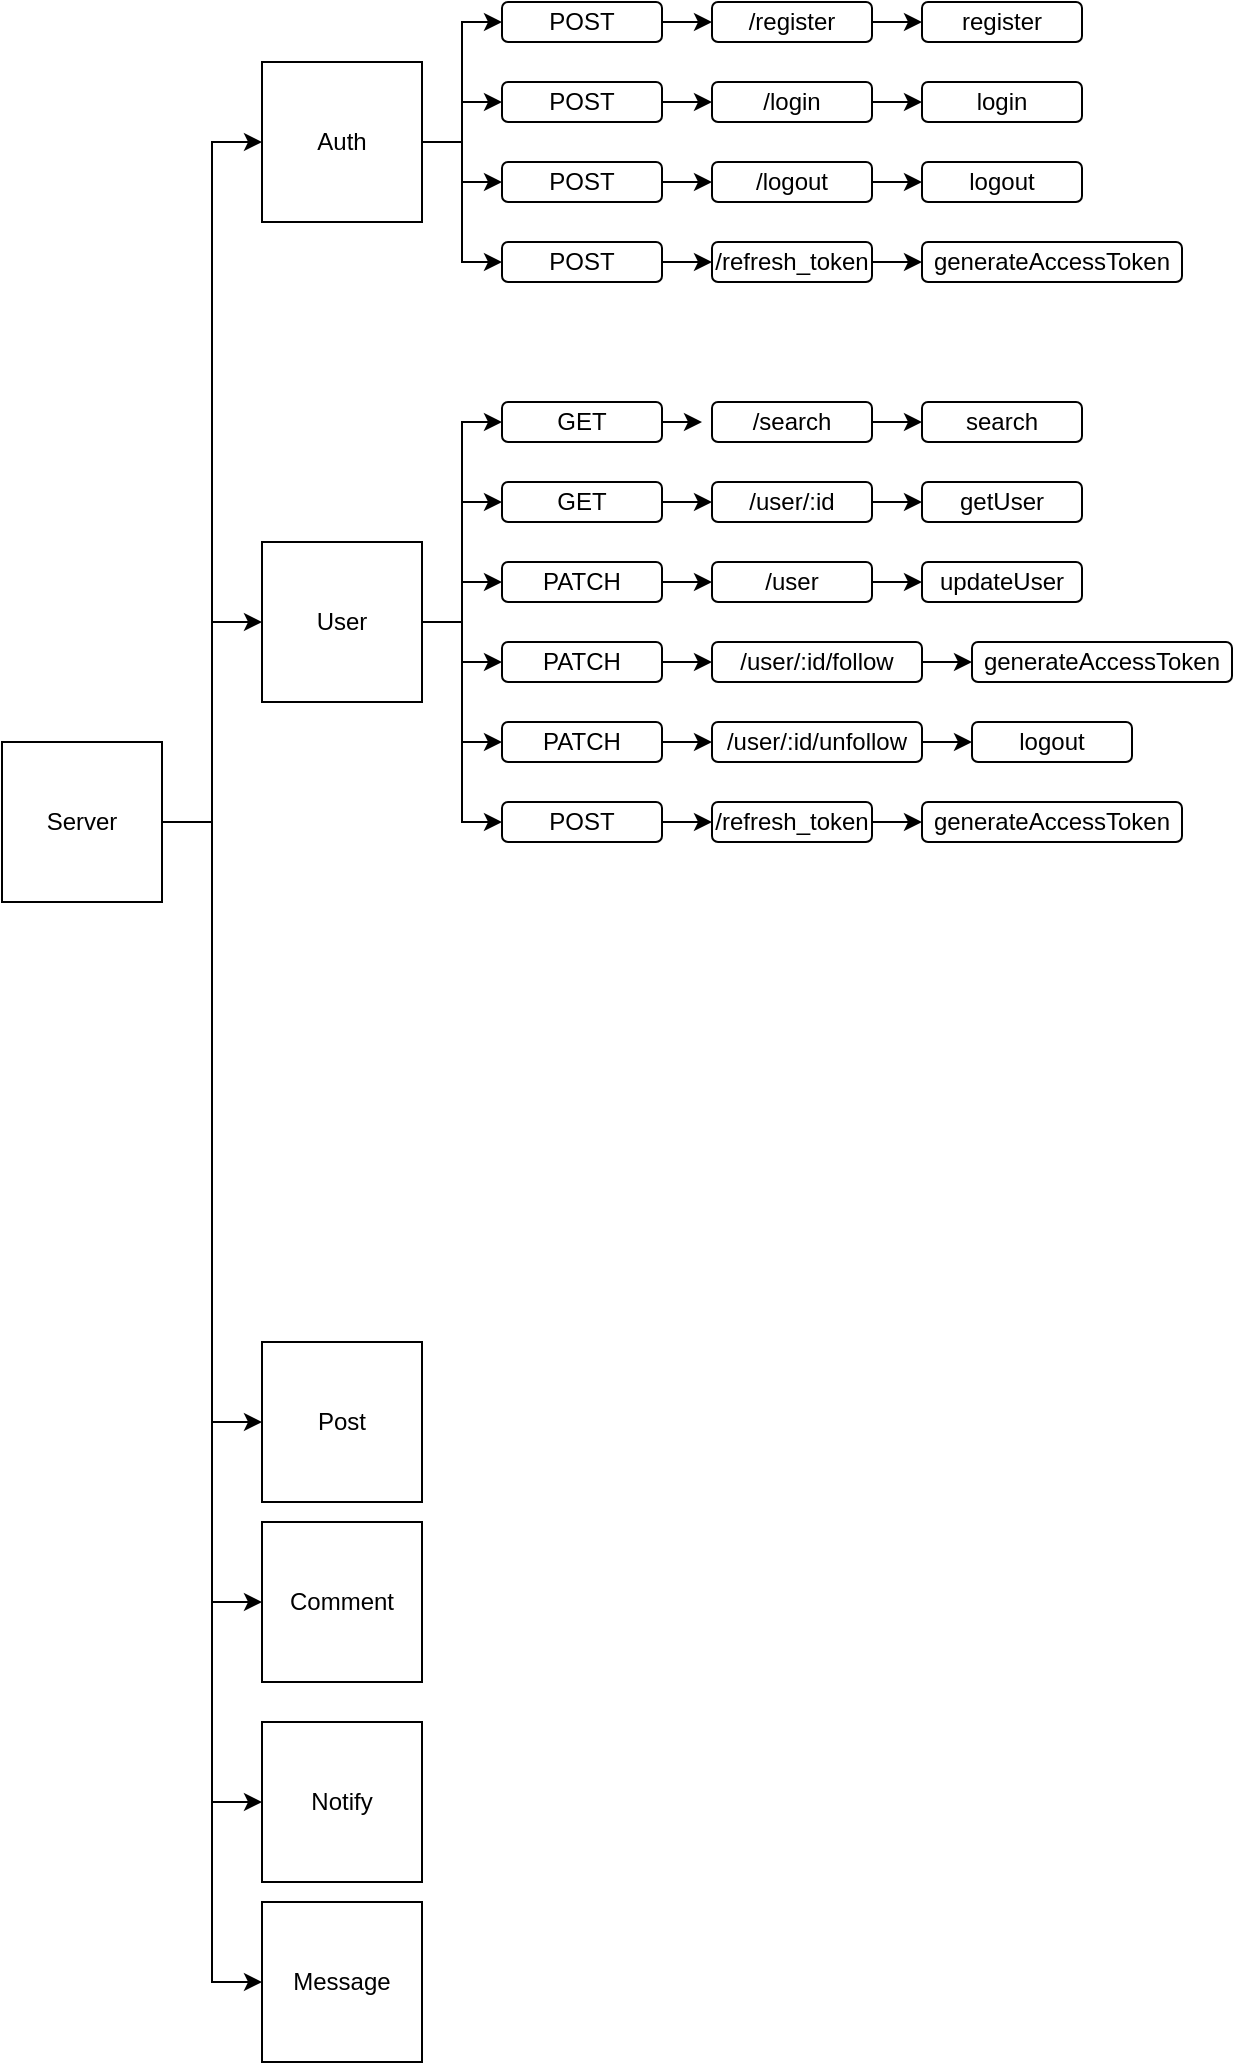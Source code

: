<mxfile version="17.4.6" type="github">
  <diagram id="-AIn9_jZkJaEOOXUaaFC" name="Page-1">
    <mxGraphModel dx="496" dy="275" grid="1" gridSize="10" guides="1" tooltips="1" connect="1" arrows="1" fold="1" page="1" pageScale="1" pageWidth="850" pageHeight="1100" math="0" shadow="0">
      <root>
        <mxCell id="0" />
        <mxCell id="1" parent="0" />
        <mxCell id="oRPkmb5jc26MxPRfLBFK-3" style="edgeStyle=orthogonalEdgeStyle;rounded=0;orthogonalLoop=1;jettySize=auto;html=1;entryX=0;entryY=0.5;entryDx=0;entryDy=0;" edge="1" parent="1" source="oRPkmb5jc26MxPRfLBFK-1" target="oRPkmb5jc26MxPRfLBFK-2">
          <mxGeometry relative="1" as="geometry" />
        </mxCell>
        <mxCell id="oRPkmb5jc26MxPRfLBFK-12" style="edgeStyle=orthogonalEdgeStyle;rounded=0;orthogonalLoop=1;jettySize=auto;html=1;exitX=1;exitY=0.5;exitDx=0;exitDy=0;entryX=0;entryY=0.5;entryDx=0;entryDy=0;" edge="1" parent="1" source="oRPkmb5jc26MxPRfLBFK-1" target="oRPkmb5jc26MxPRfLBFK-9">
          <mxGeometry relative="1" as="geometry" />
        </mxCell>
        <mxCell id="oRPkmb5jc26MxPRfLBFK-13" style="edgeStyle=orthogonalEdgeStyle;rounded=0;orthogonalLoop=1;jettySize=auto;html=1;entryX=0;entryY=0.5;entryDx=0;entryDy=0;" edge="1" parent="1" source="oRPkmb5jc26MxPRfLBFK-1" target="oRPkmb5jc26MxPRfLBFK-10">
          <mxGeometry relative="1" as="geometry" />
        </mxCell>
        <mxCell id="oRPkmb5jc26MxPRfLBFK-14" style="edgeStyle=orthogonalEdgeStyle;rounded=0;orthogonalLoop=1;jettySize=auto;html=1;entryX=0;entryY=0.5;entryDx=0;entryDy=0;" edge="1" parent="1" source="oRPkmb5jc26MxPRfLBFK-1" target="oRPkmb5jc26MxPRfLBFK-11">
          <mxGeometry relative="1" as="geometry" />
        </mxCell>
        <mxCell id="oRPkmb5jc26MxPRfLBFK-69" style="edgeStyle=orthogonalEdgeStyle;rounded=0;orthogonalLoop=1;jettySize=auto;html=1;entryX=0;entryY=0.5;entryDx=0;entryDy=0;fontColor=#FDFFFC;" edge="1" parent="1" source="oRPkmb5jc26MxPRfLBFK-1" target="oRPkmb5jc26MxPRfLBFK-4">
          <mxGeometry relative="1" as="geometry" />
        </mxCell>
        <mxCell id="oRPkmb5jc26MxPRfLBFK-70" style="edgeStyle=orthogonalEdgeStyle;rounded=0;orthogonalLoop=1;jettySize=auto;html=1;entryX=0;entryY=0.5;entryDx=0;entryDy=0;fontColor=#FDFFFC;" edge="1" parent="1" source="oRPkmb5jc26MxPRfLBFK-1" target="oRPkmb5jc26MxPRfLBFK-6">
          <mxGeometry relative="1" as="geometry" />
        </mxCell>
        <mxCell id="oRPkmb5jc26MxPRfLBFK-1" value="Server" style="whiteSpace=wrap;html=1;aspect=fixed;" vertex="1" parent="1">
          <mxGeometry x="30" y="380" width="80" height="80" as="geometry" />
        </mxCell>
        <mxCell id="oRPkmb5jc26MxPRfLBFK-24" style="edgeStyle=orthogonalEdgeStyle;rounded=0;orthogonalLoop=1;jettySize=auto;html=1;entryX=0;entryY=0.5;entryDx=0;entryDy=0;fontColor=#FDFFFC;" edge="1" parent="1" source="oRPkmb5jc26MxPRfLBFK-2" target="oRPkmb5jc26MxPRfLBFK-15">
          <mxGeometry relative="1" as="geometry" />
        </mxCell>
        <mxCell id="oRPkmb5jc26MxPRfLBFK-25" style="edgeStyle=orthogonalEdgeStyle;rounded=0;orthogonalLoop=1;jettySize=auto;html=1;fontColor=#FDFFFC;" edge="1" parent="1" source="oRPkmb5jc26MxPRfLBFK-2" target="oRPkmb5jc26MxPRfLBFK-16">
          <mxGeometry relative="1" as="geometry" />
        </mxCell>
        <mxCell id="oRPkmb5jc26MxPRfLBFK-26" style="edgeStyle=orthogonalEdgeStyle;rounded=0;orthogonalLoop=1;jettySize=auto;html=1;entryX=0;entryY=0.5;entryDx=0;entryDy=0;fontColor=#FDFFFC;" edge="1" parent="1" source="oRPkmb5jc26MxPRfLBFK-2" target="oRPkmb5jc26MxPRfLBFK-20">
          <mxGeometry relative="1" as="geometry" />
        </mxCell>
        <mxCell id="oRPkmb5jc26MxPRfLBFK-27" style="edgeStyle=orthogonalEdgeStyle;rounded=0;orthogonalLoop=1;jettySize=auto;html=1;entryX=0;entryY=0.5;entryDx=0;entryDy=0;fontColor=#FDFFFC;" edge="1" parent="1" source="oRPkmb5jc26MxPRfLBFK-2" target="oRPkmb5jc26MxPRfLBFK-22">
          <mxGeometry relative="1" as="geometry" />
        </mxCell>
        <mxCell id="oRPkmb5jc26MxPRfLBFK-2" value="Auth" style="whiteSpace=wrap;html=1;aspect=fixed;" vertex="1" parent="1">
          <mxGeometry x="160" y="40" width="80" height="80" as="geometry" />
        </mxCell>
        <mxCell id="oRPkmb5jc26MxPRfLBFK-63" style="edgeStyle=orthogonalEdgeStyle;rounded=0;orthogonalLoop=1;jettySize=auto;html=1;entryX=0;entryY=0.5;entryDx=0;entryDy=0;fontColor=#FDFFFC;" edge="1" parent="1" source="oRPkmb5jc26MxPRfLBFK-4" target="oRPkmb5jc26MxPRfLBFK-47">
          <mxGeometry relative="1" as="geometry" />
        </mxCell>
        <mxCell id="oRPkmb5jc26MxPRfLBFK-64" style="edgeStyle=orthogonalEdgeStyle;rounded=0;orthogonalLoop=1;jettySize=auto;html=1;entryX=0;entryY=0.5;entryDx=0;entryDy=0;fontColor=#FDFFFC;" edge="1" parent="1" source="oRPkmb5jc26MxPRfLBFK-4" target="oRPkmb5jc26MxPRfLBFK-48">
          <mxGeometry relative="1" as="geometry" />
        </mxCell>
        <mxCell id="oRPkmb5jc26MxPRfLBFK-65" style="edgeStyle=orthogonalEdgeStyle;rounded=0;orthogonalLoop=1;jettySize=auto;html=1;entryX=0;entryY=0.5;entryDx=0;entryDy=0;fontColor=#FDFFFC;" edge="1" parent="1" source="oRPkmb5jc26MxPRfLBFK-4" target="oRPkmb5jc26MxPRfLBFK-46">
          <mxGeometry relative="1" as="geometry" />
        </mxCell>
        <mxCell id="oRPkmb5jc26MxPRfLBFK-66" style="edgeStyle=orthogonalEdgeStyle;rounded=0;orthogonalLoop=1;jettySize=auto;html=1;entryX=0;entryY=0.5;entryDx=0;entryDy=0;fontColor=#FDFFFC;" edge="1" parent="1" source="oRPkmb5jc26MxPRfLBFK-4" target="oRPkmb5jc26MxPRfLBFK-45">
          <mxGeometry relative="1" as="geometry" />
        </mxCell>
        <mxCell id="oRPkmb5jc26MxPRfLBFK-67" style="edgeStyle=orthogonalEdgeStyle;rounded=0;orthogonalLoop=1;jettySize=auto;html=1;entryX=0;entryY=0.5;entryDx=0;entryDy=0;fontColor=#FDFFFC;" edge="1" parent="1" source="oRPkmb5jc26MxPRfLBFK-4" target="oRPkmb5jc26MxPRfLBFK-57">
          <mxGeometry relative="1" as="geometry" />
        </mxCell>
        <mxCell id="oRPkmb5jc26MxPRfLBFK-68" style="edgeStyle=orthogonalEdgeStyle;rounded=0;orthogonalLoop=1;jettySize=auto;html=1;entryX=0;entryY=0.5;entryDx=0;entryDy=0;fontColor=#FDFFFC;" edge="1" parent="1" source="oRPkmb5jc26MxPRfLBFK-4" target="oRPkmb5jc26MxPRfLBFK-58">
          <mxGeometry relative="1" as="geometry" />
        </mxCell>
        <mxCell id="oRPkmb5jc26MxPRfLBFK-4" value="User" style="whiteSpace=wrap;html=1;aspect=fixed;" vertex="1" parent="1">
          <mxGeometry x="160" y="280" width="80" height="80" as="geometry" />
        </mxCell>
        <mxCell id="oRPkmb5jc26MxPRfLBFK-6" value="Post" style="whiteSpace=wrap;html=1;aspect=fixed;" vertex="1" parent="1">
          <mxGeometry x="160" y="680" width="80" height="80" as="geometry" />
        </mxCell>
        <mxCell id="oRPkmb5jc26MxPRfLBFK-9" value="Comment" style="whiteSpace=wrap;html=1;aspect=fixed;" vertex="1" parent="1">
          <mxGeometry x="160" y="770" width="80" height="80" as="geometry" />
        </mxCell>
        <mxCell id="oRPkmb5jc26MxPRfLBFK-10" value="Notify" style="whiteSpace=wrap;html=1;aspect=fixed;" vertex="1" parent="1">
          <mxGeometry x="160" y="870" width="80" height="80" as="geometry" />
        </mxCell>
        <mxCell id="oRPkmb5jc26MxPRfLBFK-11" value="Message" style="whiteSpace=wrap;html=1;aspect=fixed;" vertex="1" parent="1">
          <mxGeometry x="160" y="960" width="80" height="80" as="geometry" />
        </mxCell>
        <mxCell id="oRPkmb5jc26MxPRfLBFK-29" style="edgeStyle=orthogonalEdgeStyle;rounded=0;orthogonalLoop=1;jettySize=auto;html=1;fontColor=#FDFFFC;" edge="1" parent="1" source="oRPkmb5jc26MxPRfLBFK-15" target="oRPkmb5jc26MxPRfLBFK-28">
          <mxGeometry relative="1" as="geometry" />
        </mxCell>
        <mxCell id="oRPkmb5jc26MxPRfLBFK-15" value="POST" style="rounded=1;whiteSpace=wrap;html=1;" vertex="1" parent="1">
          <mxGeometry x="280" y="10" width="80" height="20" as="geometry" />
        </mxCell>
        <mxCell id="oRPkmb5jc26MxPRfLBFK-32" style="edgeStyle=orthogonalEdgeStyle;rounded=0;orthogonalLoop=1;jettySize=auto;html=1;entryX=0;entryY=0.5;entryDx=0;entryDy=0;fontColor=#FDFFFC;" edge="1" parent="1" source="oRPkmb5jc26MxPRfLBFK-16" target="oRPkmb5jc26MxPRfLBFK-31">
          <mxGeometry relative="1" as="geometry" />
        </mxCell>
        <mxCell id="oRPkmb5jc26MxPRfLBFK-16" value="POST" style="rounded=1;whiteSpace=wrap;html=1;" vertex="1" parent="1">
          <mxGeometry x="280" y="50" width="80" height="20" as="geometry" />
        </mxCell>
        <mxCell id="oRPkmb5jc26MxPRfLBFK-34" style="edgeStyle=orthogonalEdgeStyle;rounded=0;orthogonalLoop=1;jettySize=auto;html=1;entryX=0;entryY=0.5;entryDx=0;entryDy=0;fontColor=#FDFFFC;" edge="1" parent="1" source="oRPkmb5jc26MxPRfLBFK-20" target="oRPkmb5jc26MxPRfLBFK-33">
          <mxGeometry relative="1" as="geometry" />
        </mxCell>
        <mxCell id="oRPkmb5jc26MxPRfLBFK-20" value="POST" style="rounded=1;whiteSpace=wrap;html=1;" vertex="1" parent="1">
          <mxGeometry x="280" y="90" width="80" height="20" as="geometry" />
        </mxCell>
        <mxCell id="oRPkmb5jc26MxPRfLBFK-36" style="edgeStyle=orthogonalEdgeStyle;rounded=0;orthogonalLoop=1;jettySize=auto;html=1;entryX=0;entryY=0.5;entryDx=0;entryDy=0;fontColor=#FDFFFC;" edge="1" parent="1" source="oRPkmb5jc26MxPRfLBFK-22" target="oRPkmb5jc26MxPRfLBFK-35">
          <mxGeometry relative="1" as="geometry" />
        </mxCell>
        <mxCell id="oRPkmb5jc26MxPRfLBFK-22" value="POST" style="rounded=1;whiteSpace=wrap;html=1;" vertex="1" parent="1">
          <mxGeometry x="280" y="130" width="80" height="20" as="geometry" />
        </mxCell>
        <mxCell id="oRPkmb5jc26MxPRfLBFK-38" style="edgeStyle=orthogonalEdgeStyle;rounded=0;orthogonalLoop=1;jettySize=auto;html=1;fontColor=#FDFFFC;" edge="1" parent="1" source="oRPkmb5jc26MxPRfLBFK-28" target="oRPkmb5jc26MxPRfLBFK-37">
          <mxGeometry relative="1" as="geometry" />
        </mxCell>
        <mxCell id="oRPkmb5jc26MxPRfLBFK-28" value="/register" style="rounded=1;whiteSpace=wrap;html=1;" vertex="1" parent="1">
          <mxGeometry x="385" y="10" width="80" height="20" as="geometry" />
        </mxCell>
        <mxCell id="oRPkmb5jc26MxPRfLBFK-42" style="edgeStyle=orthogonalEdgeStyle;rounded=0;orthogonalLoop=1;jettySize=auto;html=1;fontColor=#FDFFFC;" edge="1" parent="1" source="oRPkmb5jc26MxPRfLBFK-31" target="oRPkmb5jc26MxPRfLBFK-39">
          <mxGeometry relative="1" as="geometry" />
        </mxCell>
        <mxCell id="oRPkmb5jc26MxPRfLBFK-31" value="/login" style="rounded=1;whiteSpace=wrap;html=1;" vertex="1" parent="1">
          <mxGeometry x="385" y="50" width="80" height="20" as="geometry" />
        </mxCell>
        <mxCell id="oRPkmb5jc26MxPRfLBFK-43" style="edgeStyle=orthogonalEdgeStyle;rounded=0;orthogonalLoop=1;jettySize=auto;html=1;fontColor=#FDFFFC;" edge="1" parent="1" source="oRPkmb5jc26MxPRfLBFK-33" target="oRPkmb5jc26MxPRfLBFK-40">
          <mxGeometry relative="1" as="geometry" />
        </mxCell>
        <mxCell id="oRPkmb5jc26MxPRfLBFK-33" value="/logout" style="rounded=1;whiteSpace=wrap;html=1;" vertex="1" parent="1">
          <mxGeometry x="385" y="90" width="80" height="20" as="geometry" />
        </mxCell>
        <mxCell id="oRPkmb5jc26MxPRfLBFK-44" style="edgeStyle=orthogonalEdgeStyle;rounded=0;orthogonalLoop=1;jettySize=auto;html=1;fontColor=#FDFFFC;" edge="1" parent="1" source="oRPkmb5jc26MxPRfLBFK-35" target="oRPkmb5jc26MxPRfLBFK-41">
          <mxGeometry relative="1" as="geometry" />
        </mxCell>
        <mxCell id="oRPkmb5jc26MxPRfLBFK-35" value="/refresh_token" style="rounded=1;whiteSpace=wrap;html=1;" vertex="1" parent="1">
          <mxGeometry x="385" y="130" width="80" height="20" as="geometry" />
        </mxCell>
        <mxCell id="oRPkmb5jc26MxPRfLBFK-37" value="register" style="rounded=1;whiteSpace=wrap;html=1;" vertex="1" parent="1">
          <mxGeometry x="490" y="10" width="80" height="20" as="geometry" />
        </mxCell>
        <mxCell id="oRPkmb5jc26MxPRfLBFK-39" value="login" style="rounded=1;whiteSpace=wrap;html=1;" vertex="1" parent="1">
          <mxGeometry x="490" y="50" width="80" height="20" as="geometry" />
        </mxCell>
        <mxCell id="oRPkmb5jc26MxPRfLBFK-40" value="logout" style="rounded=1;whiteSpace=wrap;html=1;" vertex="1" parent="1">
          <mxGeometry x="490" y="90" width="80" height="20" as="geometry" />
        </mxCell>
        <mxCell id="oRPkmb5jc26MxPRfLBFK-41" value="generateAccessToken" style="rounded=1;whiteSpace=wrap;html=1;" vertex="1" parent="1">
          <mxGeometry x="490" y="130" width="130" height="20" as="geometry" />
        </mxCell>
        <mxCell id="oRPkmb5jc26MxPRfLBFK-71" style="edgeStyle=orthogonalEdgeStyle;rounded=0;orthogonalLoop=1;jettySize=auto;html=1;fontColor=#FDFFFC;" edge="1" parent="1" source="oRPkmb5jc26MxPRfLBFK-45">
          <mxGeometry relative="1" as="geometry">
            <mxPoint x="380" y="220" as="targetPoint" />
          </mxGeometry>
        </mxCell>
        <mxCell id="oRPkmb5jc26MxPRfLBFK-45" value="GET" style="rounded=1;whiteSpace=wrap;html=1;" vertex="1" parent="1">
          <mxGeometry x="280" y="210" width="80" height="20" as="geometry" />
        </mxCell>
        <mxCell id="oRPkmb5jc26MxPRfLBFK-77" style="edgeStyle=orthogonalEdgeStyle;rounded=0;orthogonalLoop=1;jettySize=auto;html=1;fontColor=#FDFFFC;" edge="1" parent="1" source="oRPkmb5jc26MxPRfLBFK-46" target="oRPkmb5jc26MxPRfLBFK-50">
          <mxGeometry relative="1" as="geometry" />
        </mxCell>
        <mxCell id="oRPkmb5jc26MxPRfLBFK-46" value="GET" style="rounded=1;whiteSpace=wrap;html=1;" vertex="1" parent="1">
          <mxGeometry x="280" y="250" width="80" height="20" as="geometry" />
        </mxCell>
        <mxCell id="oRPkmb5jc26MxPRfLBFK-80" style="edgeStyle=orthogonalEdgeStyle;rounded=0;orthogonalLoop=1;jettySize=auto;html=1;fontColor=#FDFFFC;entryX=0;entryY=0.5;entryDx=0;entryDy=0;" edge="1" parent="1" source="oRPkmb5jc26MxPRfLBFK-47" target="oRPkmb5jc26MxPRfLBFK-51">
          <mxGeometry relative="1" as="geometry">
            <mxPoint x="380" y="300" as="targetPoint" />
          </mxGeometry>
        </mxCell>
        <mxCell id="oRPkmb5jc26MxPRfLBFK-47" value="PATCH" style="rounded=1;whiteSpace=wrap;html=1;" vertex="1" parent="1">
          <mxGeometry x="280" y="290" width="80" height="20" as="geometry" />
        </mxCell>
        <mxCell id="oRPkmb5jc26MxPRfLBFK-82" style="edgeStyle=orthogonalEdgeStyle;rounded=0;orthogonalLoop=1;jettySize=auto;html=1;entryX=0;entryY=0.5;entryDx=0;entryDy=0;fontColor=#FDFFFC;" edge="1" parent="1" source="oRPkmb5jc26MxPRfLBFK-48" target="oRPkmb5jc26MxPRfLBFK-52">
          <mxGeometry relative="1" as="geometry" />
        </mxCell>
        <mxCell id="oRPkmb5jc26MxPRfLBFK-48" value="PATCH" style="rounded=1;whiteSpace=wrap;html=1;" vertex="1" parent="1">
          <mxGeometry x="280" y="330" width="80" height="20" as="geometry" />
        </mxCell>
        <mxCell id="oRPkmb5jc26MxPRfLBFK-72" style="edgeStyle=orthogonalEdgeStyle;rounded=0;orthogonalLoop=1;jettySize=auto;html=1;exitX=1;exitY=0.5;exitDx=0;exitDy=0;entryX=0;entryY=0.5;entryDx=0;entryDy=0;fontColor=#FDFFFC;" edge="1" parent="1" source="oRPkmb5jc26MxPRfLBFK-49" target="oRPkmb5jc26MxPRfLBFK-53">
          <mxGeometry relative="1" as="geometry" />
        </mxCell>
        <mxCell id="oRPkmb5jc26MxPRfLBFK-49" value="/search" style="rounded=1;whiteSpace=wrap;html=1;" vertex="1" parent="1">
          <mxGeometry x="385" y="210" width="80" height="20" as="geometry" />
        </mxCell>
        <mxCell id="oRPkmb5jc26MxPRfLBFK-79" style="edgeStyle=orthogonalEdgeStyle;rounded=0;orthogonalLoop=1;jettySize=auto;html=1;entryX=0;entryY=0.5;entryDx=0;entryDy=0;fontColor=#FDFFFC;" edge="1" parent="1" source="oRPkmb5jc26MxPRfLBFK-50" target="oRPkmb5jc26MxPRfLBFK-54">
          <mxGeometry relative="1" as="geometry" />
        </mxCell>
        <mxCell id="oRPkmb5jc26MxPRfLBFK-50" value="/user/:id" style="rounded=1;whiteSpace=wrap;html=1;" vertex="1" parent="1">
          <mxGeometry x="385" y="250" width="80" height="20" as="geometry" />
        </mxCell>
        <mxCell id="oRPkmb5jc26MxPRfLBFK-81" style="edgeStyle=orthogonalEdgeStyle;rounded=0;orthogonalLoop=1;jettySize=auto;html=1;entryX=0;entryY=0.5;entryDx=0;entryDy=0;fontColor=#FDFFFC;" edge="1" parent="1" source="oRPkmb5jc26MxPRfLBFK-51" target="oRPkmb5jc26MxPRfLBFK-55">
          <mxGeometry relative="1" as="geometry" />
        </mxCell>
        <mxCell id="oRPkmb5jc26MxPRfLBFK-51" value="/user" style="rounded=1;whiteSpace=wrap;html=1;" vertex="1" parent="1">
          <mxGeometry x="385" y="290" width="80" height="20" as="geometry" />
        </mxCell>
        <mxCell id="oRPkmb5jc26MxPRfLBFK-84" style="edgeStyle=orthogonalEdgeStyle;rounded=0;orthogonalLoop=1;jettySize=auto;html=1;entryX=0;entryY=0.5;entryDx=0;entryDy=0;fontColor=#FDFFFC;" edge="1" parent="1" source="oRPkmb5jc26MxPRfLBFK-52" target="oRPkmb5jc26MxPRfLBFK-56">
          <mxGeometry relative="1" as="geometry" />
        </mxCell>
        <mxCell id="oRPkmb5jc26MxPRfLBFK-52" value="/user/:id/follow" style="rounded=1;whiteSpace=wrap;html=1;" vertex="1" parent="1">
          <mxGeometry x="385" y="330" width="105" height="20" as="geometry" />
        </mxCell>
        <mxCell id="oRPkmb5jc26MxPRfLBFK-53" value="search" style="rounded=1;whiteSpace=wrap;html=1;" vertex="1" parent="1">
          <mxGeometry x="490" y="210" width="80" height="20" as="geometry" />
        </mxCell>
        <mxCell id="oRPkmb5jc26MxPRfLBFK-54" value="getUser" style="rounded=1;whiteSpace=wrap;html=1;" vertex="1" parent="1">
          <mxGeometry x="490" y="250" width="80" height="20" as="geometry" />
        </mxCell>
        <mxCell id="oRPkmb5jc26MxPRfLBFK-55" value="updateUser" style="rounded=1;whiteSpace=wrap;html=1;" vertex="1" parent="1">
          <mxGeometry x="490" y="290" width="80" height="20" as="geometry" />
        </mxCell>
        <mxCell id="oRPkmb5jc26MxPRfLBFK-56" value="generateAccessToken" style="rounded=1;whiteSpace=wrap;html=1;" vertex="1" parent="1">
          <mxGeometry x="515" y="330" width="130" height="20" as="geometry" />
        </mxCell>
        <mxCell id="oRPkmb5jc26MxPRfLBFK-85" style="edgeStyle=orthogonalEdgeStyle;rounded=0;orthogonalLoop=1;jettySize=auto;html=1;entryX=0;entryY=0.5;entryDx=0;entryDy=0;fontColor=#FDFFFC;" edge="1" parent="1" source="oRPkmb5jc26MxPRfLBFK-57" target="oRPkmb5jc26MxPRfLBFK-59">
          <mxGeometry relative="1" as="geometry" />
        </mxCell>
        <mxCell id="oRPkmb5jc26MxPRfLBFK-57" value="PATCH" style="rounded=1;whiteSpace=wrap;html=1;" vertex="1" parent="1">
          <mxGeometry x="280" y="370" width="80" height="20" as="geometry" />
        </mxCell>
        <mxCell id="oRPkmb5jc26MxPRfLBFK-87" style="edgeStyle=orthogonalEdgeStyle;rounded=0;orthogonalLoop=1;jettySize=auto;html=1;fontColor=#FDFFFC;entryX=0;entryY=0.5;entryDx=0;entryDy=0;" edge="1" parent="1" source="oRPkmb5jc26MxPRfLBFK-58" target="oRPkmb5jc26MxPRfLBFK-60">
          <mxGeometry relative="1" as="geometry">
            <mxPoint x="380" y="420" as="targetPoint" />
          </mxGeometry>
        </mxCell>
        <mxCell id="oRPkmb5jc26MxPRfLBFK-58" value="POST" style="rounded=1;whiteSpace=wrap;html=1;" vertex="1" parent="1">
          <mxGeometry x="280" y="410" width="80" height="20" as="geometry" />
        </mxCell>
        <mxCell id="oRPkmb5jc26MxPRfLBFK-86" style="edgeStyle=orthogonalEdgeStyle;rounded=0;orthogonalLoop=1;jettySize=auto;html=1;entryX=0;entryY=0.5;entryDx=0;entryDy=0;fontColor=#FDFFFC;" edge="1" parent="1" source="oRPkmb5jc26MxPRfLBFK-59" target="oRPkmb5jc26MxPRfLBFK-61">
          <mxGeometry relative="1" as="geometry" />
        </mxCell>
        <mxCell id="oRPkmb5jc26MxPRfLBFK-59" value="/user/:id/unfollow" style="rounded=1;whiteSpace=wrap;html=1;" vertex="1" parent="1">
          <mxGeometry x="385" y="370" width="105" height="20" as="geometry" />
        </mxCell>
        <mxCell id="oRPkmb5jc26MxPRfLBFK-88" style="edgeStyle=orthogonalEdgeStyle;rounded=0;orthogonalLoop=1;jettySize=auto;html=1;entryX=0;entryY=0.5;entryDx=0;entryDy=0;fontColor=#FDFFFC;" edge="1" parent="1" source="oRPkmb5jc26MxPRfLBFK-60" target="oRPkmb5jc26MxPRfLBFK-62">
          <mxGeometry relative="1" as="geometry" />
        </mxCell>
        <mxCell id="oRPkmb5jc26MxPRfLBFK-60" value="/refresh_token" style="rounded=1;whiteSpace=wrap;html=1;" vertex="1" parent="1">
          <mxGeometry x="385" y="410" width="80" height="20" as="geometry" />
        </mxCell>
        <mxCell id="oRPkmb5jc26MxPRfLBFK-61" value="logout" style="rounded=1;whiteSpace=wrap;html=1;" vertex="1" parent="1">
          <mxGeometry x="515" y="370" width="80" height="20" as="geometry" />
        </mxCell>
        <mxCell id="oRPkmb5jc26MxPRfLBFK-62" value="generateAccessToken" style="rounded=1;whiteSpace=wrap;html=1;" vertex="1" parent="1">
          <mxGeometry x="490" y="410" width="130" height="20" as="geometry" />
        </mxCell>
      </root>
    </mxGraphModel>
  </diagram>
</mxfile>

